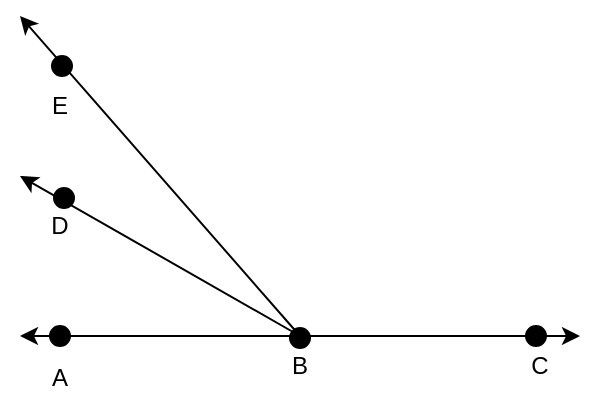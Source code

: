 <mxfile>
    <diagram id="KMNfW5r08VqcKWksrt5j" name="Page-1">
        <mxGraphModel dx="768" dy="449" grid="1" gridSize="10" guides="1" tooltips="1" connect="1" arrows="1" fold="1" page="1" pageScale="1" pageWidth="850" pageHeight="1100" math="0" shadow="0">
            <root>
                <mxCell id="0"/>
                <mxCell id="1" parent="0"/>
                <mxCell id="2" value="" style="endArrow=classic;startArrow=classic;html=1;" edge="1" parent="1">
                    <mxGeometry width="50" height="50" relative="1" as="geometry">
                        <mxPoint x="240" y="360" as="sourcePoint"/>
                        <mxPoint x="520" y="360" as="targetPoint"/>
                    </mxGeometry>
                </mxCell>
                <mxCell id="4" value="" style="endArrow=classic;html=1;" edge="1" parent="1">
                    <mxGeometry width="50" height="50" relative="1" as="geometry">
                        <mxPoint x="380" y="360" as="sourcePoint"/>
                        <mxPoint x="240" y="200" as="targetPoint"/>
                    </mxGeometry>
                </mxCell>
                <mxCell id="5" value="" style="endArrow=classic;html=1;" edge="1" parent="1">
                    <mxGeometry width="50" height="50" relative="1" as="geometry">
                        <mxPoint x="380" y="360" as="sourcePoint"/>
                        <mxPoint x="240" y="280" as="targetPoint"/>
                    </mxGeometry>
                </mxCell>
                <mxCell id="6" value="B" style="text;html=1;strokeColor=none;fillColor=none;align=center;verticalAlign=middle;whiteSpace=wrap;rounded=0;" vertex="1" parent="1">
                    <mxGeometry x="350" y="360" width="60" height="30" as="geometry"/>
                </mxCell>
                <mxCell id="7" value="A" style="text;html=1;strokeColor=none;fillColor=none;align=center;verticalAlign=middle;whiteSpace=wrap;rounded=0;" vertex="1" parent="1">
                    <mxGeometry x="230" y="366" width="60" height="30" as="geometry"/>
                </mxCell>
                <mxCell id="8" value="C" style="text;html=1;strokeColor=none;fillColor=none;align=center;verticalAlign=middle;whiteSpace=wrap;rounded=0;" vertex="1" parent="1">
                    <mxGeometry x="470" y="360" width="60" height="30" as="geometry"/>
                </mxCell>
                <mxCell id="9" value="D" style="text;html=1;strokeColor=none;fillColor=none;align=center;verticalAlign=middle;whiteSpace=wrap;rounded=0;" vertex="1" parent="1">
                    <mxGeometry x="230" y="290" width="60" height="30" as="geometry"/>
                </mxCell>
                <mxCell id="10" value="E" style="text;html=1;strokeColor=none;fillColor=none;align=center;verticalAlign=middle;whiteSpace=wrap;rounded=0;" vertex="1" parent="1">
                    <mxGeometry x="230" y="230" width="60" height="30" as="geometry"/>
                </mxCell>
                <mxCell id="11" value="" style="ellipse;whiteSpace=wrap;html=1;aspect=fixed;fillColor=#000000;" vertex="1" parent="1">
                    <mxGeometry x="375" y="356" width="10" height="10" as="geometry"/>
                </mxCell>
                <mxCell id="13" value="" style="ellipse;whiteSpace=wrap;html=1;aspect=fixed;fillColor=#000000;" vertex="1" parent="1">
                    <mxGeometry x="493" y="355" width="10" height="10" as="geometry"/>
                </mxCell>
                <mxCell id="14" value="" style="ellipse;whiteSpace=wrap;html=1;aspect=fixed;fillColor=#000000;" vertex="1" parent="1">
                    <mxGeometry x="255" y="355" width="10" height="10" as="geometry"/>
                </mxCell>
                <mxCell id="15" value="" style="ellipse;whiteSpace=wrap;html=1;aspect=fixed;fillColor=#000000;" vertex="1" parent="1">
                    <mxGeometry x="257" y="286" width="10" height="10" as="geometry"/>
                </mxCell>
                <mxCell id="16" value="" style="ellipse;whiteSpace=wrap;html=1;aspect=fixed;fillColor=#000000;" vertex="1" parent="1">
                    <mxGeometry x="256" y="220" width="10" height="10" as="geometry"/>
                </mxCell>
            </root>
        </mxGraphModel>
    </diagram>
</mxfile>